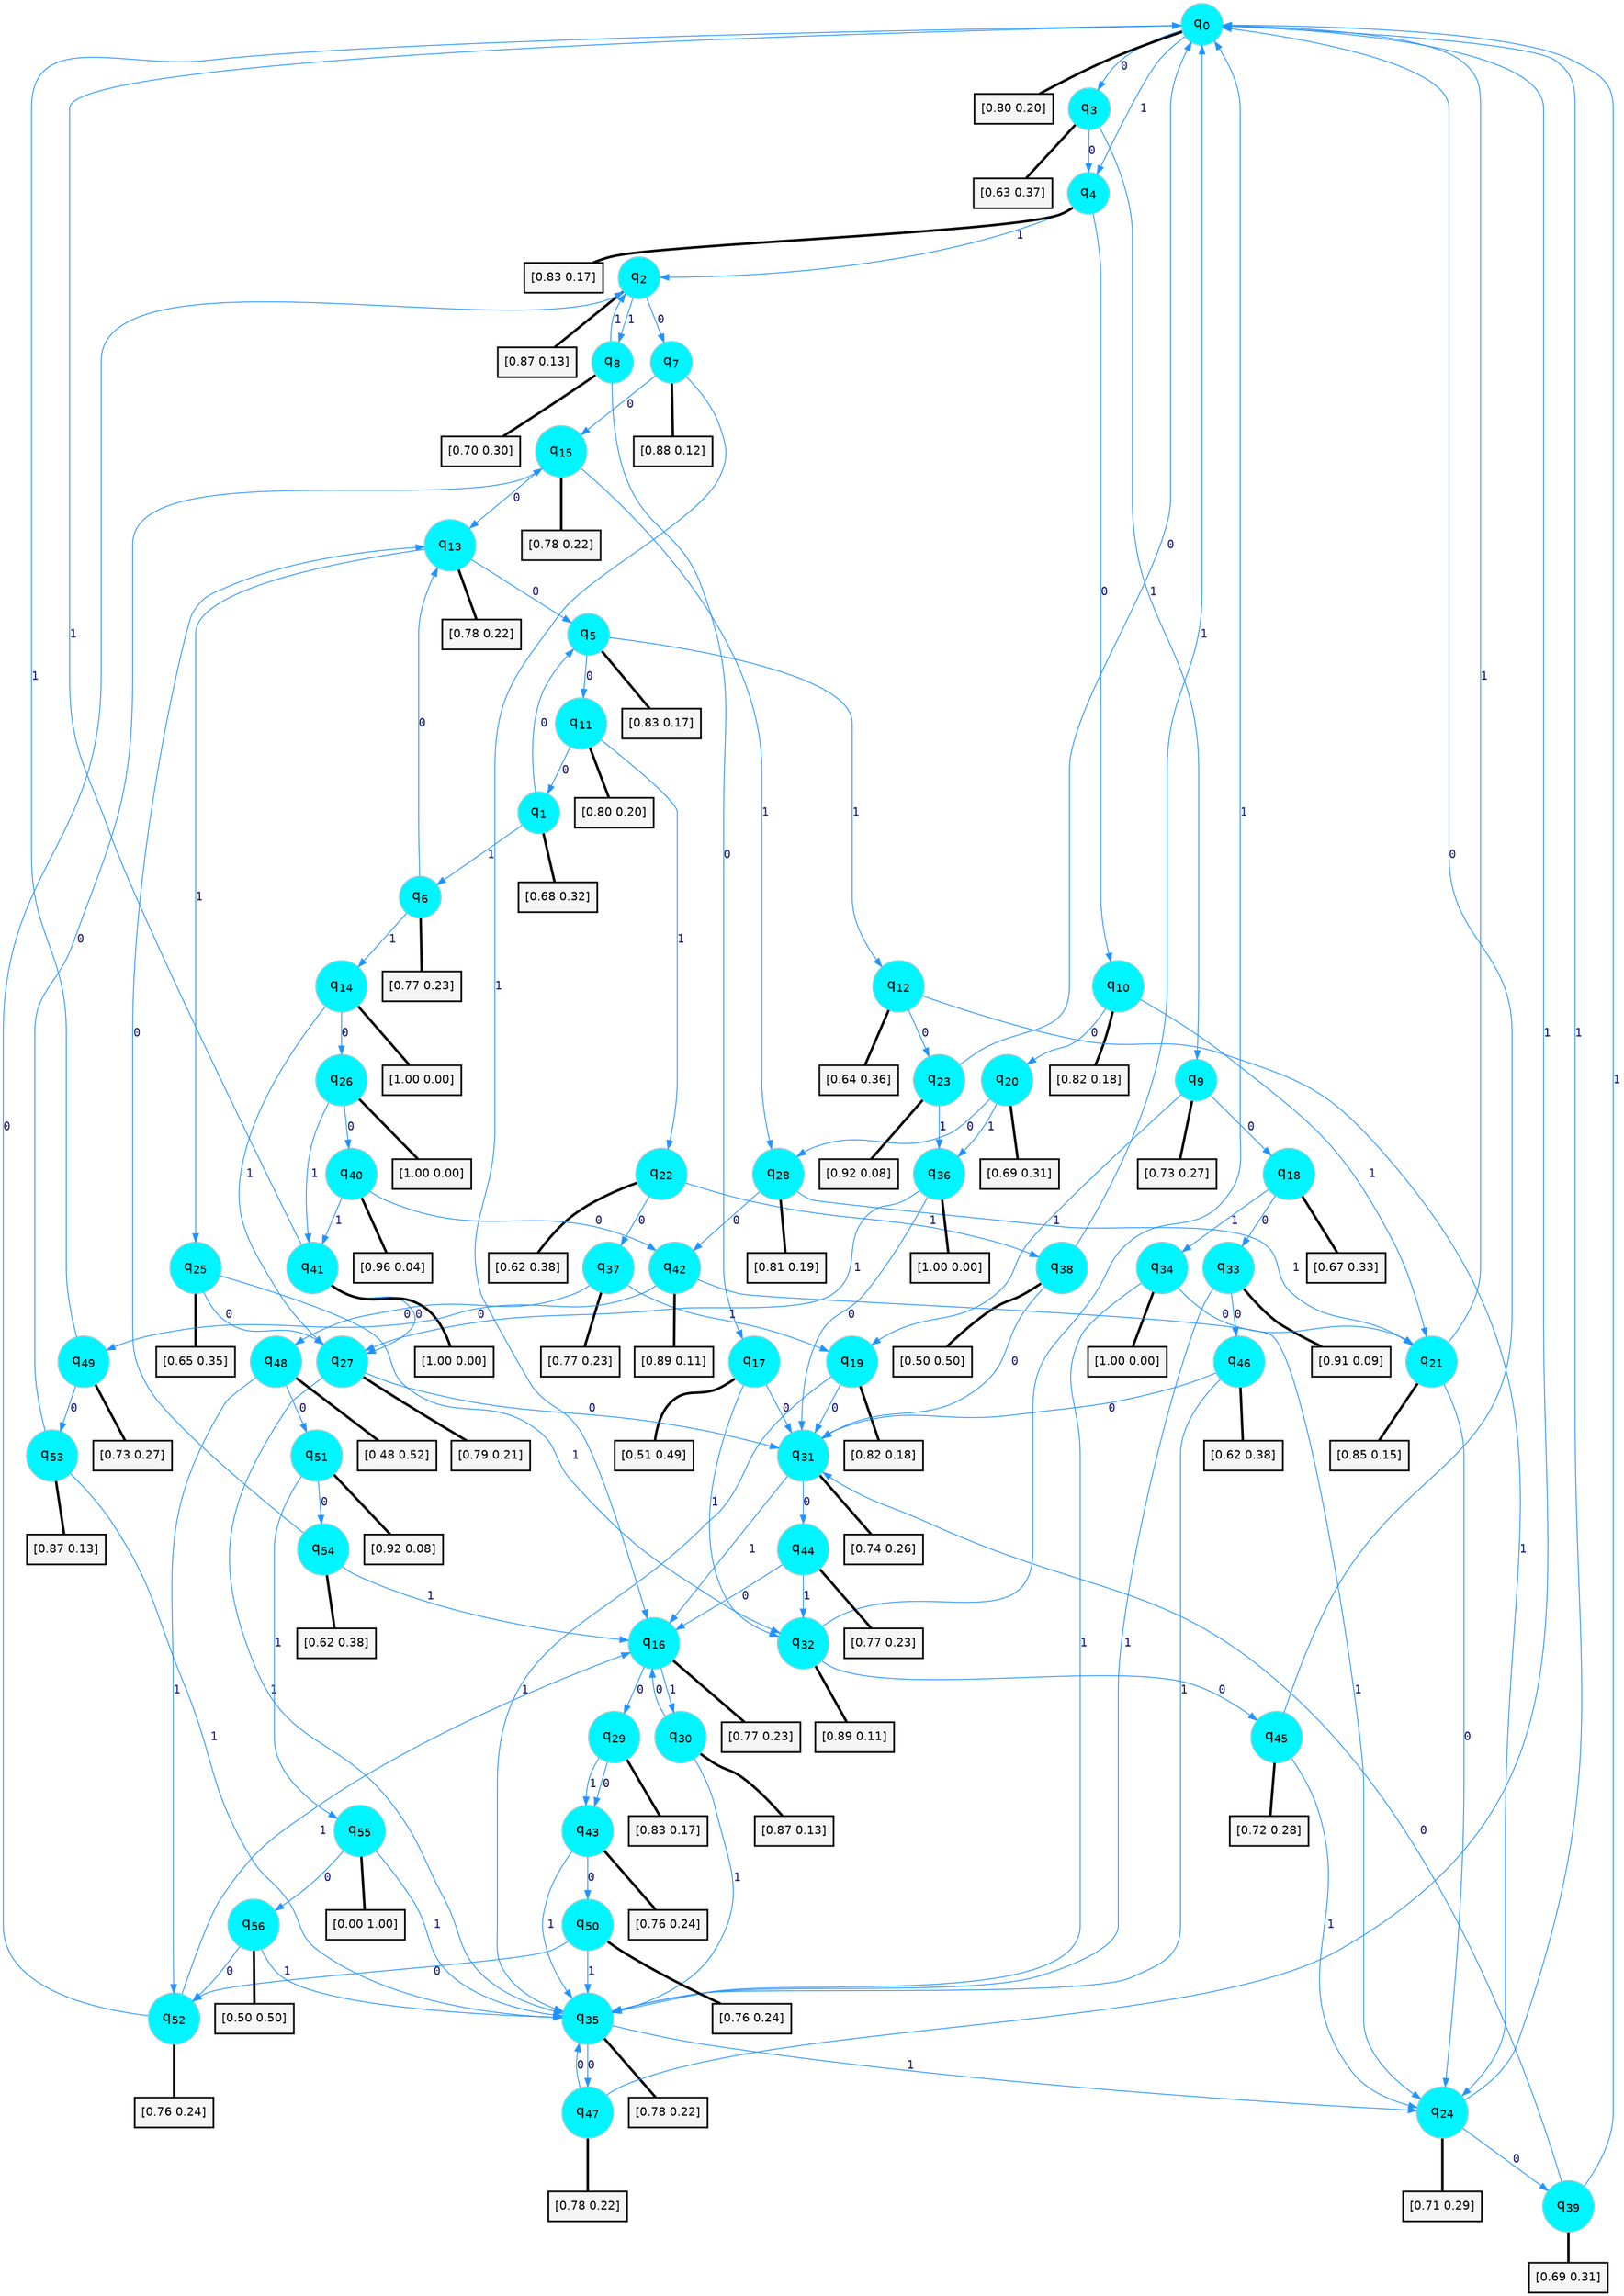 digraph G {
graph [
bgcolor=transparent, dpi=300, rankdir=TD, size="40,25"];
node [
color=gray, fillcolor=turquoise1, fontcolor=black, fontname=Helvetica, fontsize=16, fontweight=bold, shape=circle, style=filled];
edge [
arrowsize=1, color=dodgerblue1, fontcolor=midnightblue, fontname=courier, fontweight=bold, penwidth=1, style=solid, weight=20];
0[label=<q<SUB>0</SUB>>];
1[label=<q<SUB>1</SUB>>];
2[label=<q<SUB>2</SUB>>];
3[label=<q<SUB>3</SUB>>];
4[label=<q<SUB>4</SUB>>];
5[label=<q<SUB>5</SUB>>];
6[label=<q<SUB>6</SUB>>];
7[label=<q<SUB>7</SUB>>];
8[label=<q<SUB>8</SUB>>];
9[label=<q<SUB>9</SUB>>];
10[label=<q<SUB>10</SUB>>];
11[label=<q<SUB>11</SUB>>];
12[label=<q<SUB>12</SUB>>];
13[label=<q<SUB>13</SUB>>];
14[label=<q<SUB>14</SUB>>];
15[label=<q<SUB>15</SUB>>];
16[label=<q<SUB>16</SUB>>];
17[label=<q<SUB>17</SUB>>];
18[label=<q<SUB>18</SUB>>];
19[label=<q<SUB>19</SUB>>];
20[label=<q<SUB>20</SUB>>];
21[label=<q<SUB>21</SUB>>];
22[label=<q<SUB>22</SUB>>];
23[label=<q<SUB>23</SUB>>];
24[label=<q<SUB>24</SUB>>];
25[label=<q<SUB>25</SUB>>];
26[label=<q<SUB>26</SUB>>];
27[label=<q<SUB>27</SUB>>];
28[label=<q<SUB>28</SUB>>];
29[label=<q<SUB>29</SUB>>];
30[label=<q<SUB>30</SUB>>];
31[label=<q<SUB>31</SUB>>];
32[label=<q<SUB>32</SUB>>];
33[label=<q<SUB>33</SUB>>];
34[label=<q<SUB>34</SUB>>];
35[label=<q<SUB>35</SUB>>];
36[label=<q<SUB>36</SUB>>];
37[label=<q<SUB>37</SUB>>];
38[label=<q<SUB>38</SUB>>];
39[label=<q<SUB>39</SUB>>];
40[label=<q<SUB>40</SUB>>];
41[label=<q<SUB>41</SUB>>];
42[label=<q<SUB>42</SUB>>];
43[label=<q<SUB>43</SUB>>];
44[label=<q<SUB>44</SUB>>];
45[label=<q<SUB>45</SUB>>];
46[label=<q<SUB>46</SUB>>];
47[label=<q<SUB>47</SUB>>];
48[label=<q<SUB>48</SUB>>];
49[label=<q<SUB>49</SUB>>];
50[label=<q<SUB>50</SUB>>];
51[label=<q<SUB>51</SUB>>];
52[label=<q<SUB>52</SUB>>];
53[label=<q<SUB>53</SUB>>];
54[label=<q<SUB>54</SUB>>];
55[label=<q<SUB>55</SUB>>];
56[label=<q<SUB>56</SUB>>];
57[label="[0.80 0.20]", shape=box,fontcolor=black, fontname=Helvetica, fontsize=14, penwidth=2, fillcolor=whitesmoke,color=black];
58[label="[0.68 0.32]", shape=box,fontcolor=black, fontname=Helvetica, fontsize=14, penwidth=2, fillcolor=whitesmoke,color=black];
59[label="[0.87 0.13]", shape=box,fontcolor=black, fontname=Helvetica, fontsize=14, penwidth=2, fillcolor=whitesmoke,color=black];
60[label="[0.63 0.37]", shape=box,fontcolor=black, fontname=Helvetica, fontsize=14, penwidth=2, fillcolor=whitesmoke,color=black];
61[label="[0.83 0.17]", shape=box,fontcolor=black, fontname=Helvetica, fontsize=14, penwidth=2, fillcolor=whitesmoke,color=black];
62[label="[0.83 0.17]", shape=box,fontcolor=black, fontname=Helvetica, fontsize=14, penwidth=2, fillcolor=whitesmoke,color=black];
63[label="[0.77 0.23]", shape=box,fontcolor=black, fontname=Helvetica, fontsize=14, penwidth=2, fillcolor=whitesmoke,color=black];
64[label="[0.88 0.12]", shape=box,fontcolor=black, fontname=Helvetica, fontsize=14, penwidth=2, fillcolor=whitesmoke,color=black];
65[label="[0.70 0.30]", shape=box,fontcolor=black, fontname=Helvetica, fontsize=14, penwidth=2, fillcolor=whitesmoke,color=black];
66[label="[0.73 0.27]", shape=box,fontcolor=black, fontname=Helvetica, fontsize=14, penwidth=2, fillcolor=whitesmoke,color=black];
67[label="[0.82 0.18]", shape=box,fontcolor=black, fontname=Helvetica, fontsize=14, penwidth=2, fillcolor=whitesmoke,color=black];
68[label="[0.80 0.20]", shape=box,fontcolor=black, fontname=Helvetica, fontsize=14, penwidth=2, fillcolor=whitesmoke,color=black];
69[label="[0.64 0.36]", shape=box,fontcolor=black, fontname=Helvetica, fontsize=14, penwidth=2, fillcolor=whitesmoke,color=black];
70[label="[0.78 0.22]", shape=box,fontcolor=black, fontname=Helvetica, fontsize=14, penwidth=2, fillcolor=whitesmoke,color=black];
71[label="[1.00 0.00]", shape=box,fontcolor=black, fontname=Helvetica, fontsize=14, penwidth=2, fillcolor=whitesmoke,color=black];
72[label="[0.78 0.22]", shape=box,fontcolor=black, fontname=Helvetica, fontsize=14, penwidth=2, fillcolor=whitesmoke,color=black];
73[label="[0.77 0.23]", shape=box,fontcolor=black, fontname=Helvetica, fontsize=14, penwidth=2, fillcolor=whitesmoke,color=black];
74[label="[0.51 0.49]", shape=box,fontcolor=black, fontname=Helvetica, fontsize=14, penwidth=2, fillcolor=whitesmoke,color=black];
75[label="[0.67 0.33]", shape=box,fontcolor=black, fontname=Helvetica, fontsize=14, penwidth=2, fillcolor=whitesmoke,color=black];
76[label="[0.82 0.18]", shape=box,fontcolor=black, fontname=Helvetica, fontsize=14, penwidth=2, fillcolor=whitesmoke,color=black];
77[label="[0.69 0.31]", shape=box,fontcolor=black, fontname=Helvetica, fontsize=14, penwidth=2, fillcolor=whitesmoke,color=black];
78[label="[0.85 0.15]", shape=box,fontcolor=black, fontname=Helvetica, fontsize=14, penwidth=2, fillcolor=whitesmoke,color=black];
79[label="[0.62 0.38]", shape=box,fontcolor=black, fontname=Helvetica, fontsize=14, penwidth=2, fillcolor=whitesmoke,color=black];
80[label="[0.92 0.08]", shape=box,fontcolor=black, fontname=Helvetica, fontsize=14, penwidth=2, fillcolor=whitesmoke,color=black];
81[label="[0.71 0.29]", shape=box,fontcolor=black, fontname=Helvetica, fontsize=14, penwidth=2, fillcolor=whitesmoke,color=black];
82[label="[0.65 0.35]", shape=box,fontcolor=black, fontname=Helvetica, fontsize=14, penwidth=2, fillcolor=whitesmoke,color=black];
83[label="[1.00 0.00]", shape=box,fontcolor=black, fontname=Helvetica, fontsize=14, penwidth=2, fillcolor=whitesmoke,color=black];
84[label="[0.79 0.21]", shape=box,fontcolor=black, fontname=Helvetica, fontsize=14, penwidth=2, fillcolor=whitesmoke,color=black];
85[label="[0.81 0.19]", shape=box,fontcolor=black, fontname=Helvetica, fontsize=14, penwidth=2, fillcolor=whitesmoke,color=black];
86[label="[0.83 0.17]", shape=box,fontcolor=black, fontname=Helvetica, fontsize=14, penwidth=2, fillcolor=whitesmoke,color=black];
87[label="[0.87 0.13]", shape=box,fontcolor=black, fontname=Helvetica, fontsize=14, penwidth=2, fillcolor=whitesmoke,color=black];
88[label="[0.74 0.26]", shape=box,fontcolor=black, fontname=Helvetica, fontsize=14, penwidth=2, fillcolor=whitesmoke,color=black];
89[label="[0.89 0.11]", shape=box,fontcolor=black, fontname=Helvetica, fontsize=14, penwidth=2, fillcolor=whitesmoke,color=black];
90[label="[0.91 0.09]", shape=box,fontcolor=black, fontname=Helvetica, fontsize=14, penwidth=2, fillcolor=whitesmoke,color=black];
91[label="[1.00 0.00]", shape=box,fontcolor=black, fontname=Helvetica, fontsize=14, penwidth=2, fillcolor=whitesmoke,color=black];
92[label="[0.78 0.22]", shape=box,fontcolor=black, fontname=Helvetica, fontsize=14, penwidth=2, fillcolor=whitesmoke,color=black];
93[label="[1.00 0.00]", shape=box,fontcolor=black, fontname=Helvetica, fontsize=14, penwidth=2, fillcolor=whitesmoke,color=black];
94[label="[0.77 0.23]", shape=box,fontcolor=black, fontname=Helvetica, fontsize=14, penwidth=2, fillcolor=whitesmoke,color=black];
95[label="[0.50 0.50]", shape=box,fontcolor=black, fontname=Helvetica, fontsize=14, penwidth=2, fillcolor=whitesmoke,color=black];
96[label="[0.69 0.31]", shape=box,fontcolor=black, fontname=Helvetica, fontsize=14, penwidth=2, fillcolor=whitesmoke,color=black];
97[label="[0.96 0.04]", shape=box,fontcolor=black, fontname=Helvetica, fontsize=14, penwidth=2, fillcolor=whitesmoke,color=black];
98[label="[1.00 0.00]", shape=box,fontcolor=black, fontname=Helvetica, fontsize=14, penwidth=2, fillcolor=whitesmoke,color=black];
99[label="[0.89 0.11]", shape=box,fontcolor=black, fontname=Helvetica, fontsize=14, penwidth=2, fillcolor=whitesmoke,color=black];
100[label="[0.76 0.24]", shape=box,fontcolor=black, fontname=Helvetica, fontsize=14, penwidth=2, fillcolor=whitesmoke,color=black];
101[label="[0.77 0.23]", shape=box,fontcolor=black, fontname=Helvetica, fontsize=14, penwidth=2, fillcolor=whitesmoke,color=black];
102[label="[0.72 0.28]", shape=box,fontcolor=black, fontname=Helvetica, fontsize=14, penwidth=2, fillcolor=whitesmoke,color=black];
103[label="[0.62 0.38]", shape=box,fontcolor=black, fontname=Helvetica, fontsize=14, penwidth=2, fillcolor=whitesmoke,color=black];
104[label="[0.78 0.22]", shape=box,fontcolor=black, fontname=Helvetica, fontsize=14, penwidth=2, fillcolor=whitesmoke,color=black];
105[label="[0.48 0.52]", shape=box,fontcolor=black, fontname=Helvetica, fontsize=14, penwidth=2, fillcolor=whitesmoke,color=black];
106[label="[0.73 0.27]", shape=box,fontcolor=black, fontname=Helvetica, fontsize=14, penwidth=2, fillcolor=whitesmoke,color=black];
107[label="[0.76 0.24]", shape=box,fontcolor=black, fontname=Helvetica, fontsize=14, penwidth=2, fillcolor=whitesmoke,color=black];
108[label="[0.92 0.08]", shape=box,fontcolor=black, fontname=Helvetica, fontsize=14, penwidth=2, fillcolor=whitesmoke,color=black];
109[label="[0.76 0.24]", shape=box,fontcolor=black, fontname=Helvetica, fontsize=14, penwidth=2, fillcolor=whitesmoke,color=black];
110[label="[0.87 0.13]", shape=box,fontcolor=black, fontname=Helvetica, fontsize=14, penwidth=2, fillcolor=whitesmoke,color=black];
111[label="[0.62 0.38]", shape=box,fontcolor=black, fontname=Helvetica, fontsize=14, penwidth=2, fillcolor=whitesmoke,color=black];
112[label="[0.00 1.00]", shape=box,fontcolor=black, fontname=Helvetica, fontsize=14, penwidth=2, fillcolor=whitesmoke,color=black];
113[label="[0.50 0.50]", shape=box,fontcolor=black, fontname=Helvetica, fontsize=14, penwidth=2, fillcolor=whitesmoke,color=black];
0->3 [label=0];
0->4 [label=1];
0->57 [arrowhead=none, penwidth=3,color=black];
1->5 [label=0];
1->6 [label=1];
1->58 [arrowhead=none, penwidth=3,color=black];
2->7 [label=0];
2->8 [label=1];
2->59 [arrowhead=none, penwidth=3,color=black];
3->4 [label=0];
3->9 [label=1];
3->60 [arrowhead=none, penwidth=3,color=black];
4->10 [label=0];
4->2 [label=1];
4->61 [arrowhead=none, penwidth=3,color=black];
5->11 [label=0];
5->12 [label=1];
5->62 [arrowhead=none, penwidth=3,color=black];
6->13 [label=0];
6->14 [label=1];
6->63 [arrowhead=none, penwidth=3,color=black];
7->15 [label=0];
7->16 [label=1];
7->64 [arrowhead=none, penwidth=3,color=black];
8->17 [label=0];
8->2 [label=1];
8->65 [arrowhead=none, penwidth=3,color=black];
9->18 [label=0];
9->19 [label=1];
9->66 [arrowhead=none, penwidth=3,color=black];
10->20 [label=0];
10->21 [label=1];
10->67 [arrowhead=none, penwidth=3,color=black];
11->1 [label=0];
11->22 [label=1];
11->68 [arrowhead=none, penwidth=3,color=black];
12->23 [label=0];
12->24 [label=1];
12->69 [arrowhead=none, penwidth=3,color=black];
13->5 [label=0];
13->25 [label=1];
13->70 [arrowhead=none, penwidth=3,color=black];
14->26 [label=0];
14->27 [label=1];
14->71 [arrowhead=none, penwidth=3,color=black];
15->13 [label=0];
15->28 [label=1];
15->72 [arrowhead=none, penwidth=3,color=black];
16->29 [label=0];
16->30 [label=1];
16->73 [arrowhead=none, penwidth=3,color=black];
17->31 [label=0];
17->32 [label=1];
17->74 [arrowhead=none, penwidth=3,color=black];
18->33 [label=0];
18->34 [label=1];
18->75 [arrowhead=none, penwidth=3,color=black];
19->31 [label=0];
19->35 [label=1];
19->76 [arrowhead=none, penwidth=3,color=black];
20->28 [label=0];
20->36 [label=1];
20->77 [arrowhead=none, penwidth=3,color=black];
21->24 [label=0];
21->0 [label=1];
21->78 [arrowhead=none, penwidth=3,color=black];
22->37 [label=0];
22->38 [label=1];
22->79 [arrowhead=none, penwidth=3,color=black];
23->0 [label=0];
23->36 [label=1];
23->80 [arrowhead=none, penwidth=3,color=black];
24->39 [label=0];
24->0 [label=1];
24->81 [arrowhead=none, penwidth=3,color=black];
25->27 [label=0];
25->32 [label=1];
25->82 [arrowhead=none, penwidth=3,color=black];
26->40 [label=0];
26->41 [label=1];
26->83 [arrowhead=none, penwidth=3,color=black];
27->31 [label=0];
27->35 [label=1];
27->84 [arrowhead=none, penwidth=3,color=black];
28->42 [label=0];
28->21 [label=1];
28->85 [arrowhead=none, penwidth=3,color=black];
29->43 [label=0];
29->43 [label=1];
29->86 [arrowhead=none, penwidth=3,color=black];
30->16 [label=0];
30->35 [label=1];
30->87 [arrowhead=none, penwidth=3,color=black];
31->44 [label=0];
31->16 [label=1];
31->88 [arrowhead=none, penwidth=3,color=black];
32->45 [label=0];
32->0 [label=1];
32->89 [arrowhead=none, penwidth=3,color=black];
33->46 [label=0];
33->35 [label=1];
33->90 [arrowhead=none, penwidth=3,color=black];
34->21 [label=0];
34->35 [label=1];
34->91 [arrowhead=none, penwidth=3,color=black];
35->47 [label=0];
35->24 [label=1];
35->92 [arrowhead=none, penwidth=3,color=black];
36->31 [label=0];
36->27 [label=1];
36->93 [arrowhead=none, penwidth=3,color=black];
37->48 [label=0];
37->19 [label=1];
37->94 [arrowhead=none, penwidth=3,color=black];
38->31 [label=0];
38->0 [label=1];
38->95 [arrowhead=none, penwidth=3,color=black];
39->31 [label=0];
39->0 [label=1];
39->96 [arrowhead=none, penwidth=3,color=black];
40->42 [label=0];
40->41 [label=1];
40->97 [arrowhead=none, penwidth=3,color=black];
41->27 [label=0];
41->0 [label=1];
41->98 [arrowhead=none, penwidth=3,color=black];
42->49 [label=0];
42->24 [label=1];
42->99 [arrowhead=none, penwidth=3,color=black];
43->50 [label=0];
43->35 [label=1];
43->100 [arrowhead=none, penwidth=3,color=black];
44->16 [label=0];
44->32 [label=1];
44->101 [arrowhead=none, penwidth=3,color=black];
45->0 [label=0];
45->24 [label=1];
45->102 [arrowhead=none, penwidth=3,color=black];
46->31 [label=0];
46->35 [label=1];
46->103 [arrowhead=none, penwidth=3,color=black];
47->35 [label=0];
47->0 [label=1];
47->104 [arrowhead=none, penwidth=3,color=black];
48->51 [label=0];
48->52 [label=1];
48->105 [arrowhead=none, penwidth=3,color=black];
49->53 [label=0];
49->0 [label=1];
49->106 [arrowhead=none, penwidth=3,color=black];
50->52 [label=0];
50->35 [label=1];
50->107 [arrowhead=none, penwidth=3,color=black];
51->54 [label=0];
51->55 [label=1];
51->108 [arrowhead=none, penwidth=3,color=black];
52->2 [label=0];
52->16 [label=1];
52->109 [arrowhead=none, penwidth=3,color=black];
53->15 [label=0];
53->35 [label=1];
53->110 [arrowhead=none, penwidth=3,color=black];
54->13 [label=0];
54->16 [label=1];
54->111 [arrowhead=none, penwidth=3,color=black];
55->56 [label=0];
55->35 [label=1];
55->112 [arrowhead=none, penwidth=3,color=black];
56->52 [label=0];
56->35 [label=1];
56->113 [arrowhead=none, penwidth=3,color=black];
}
